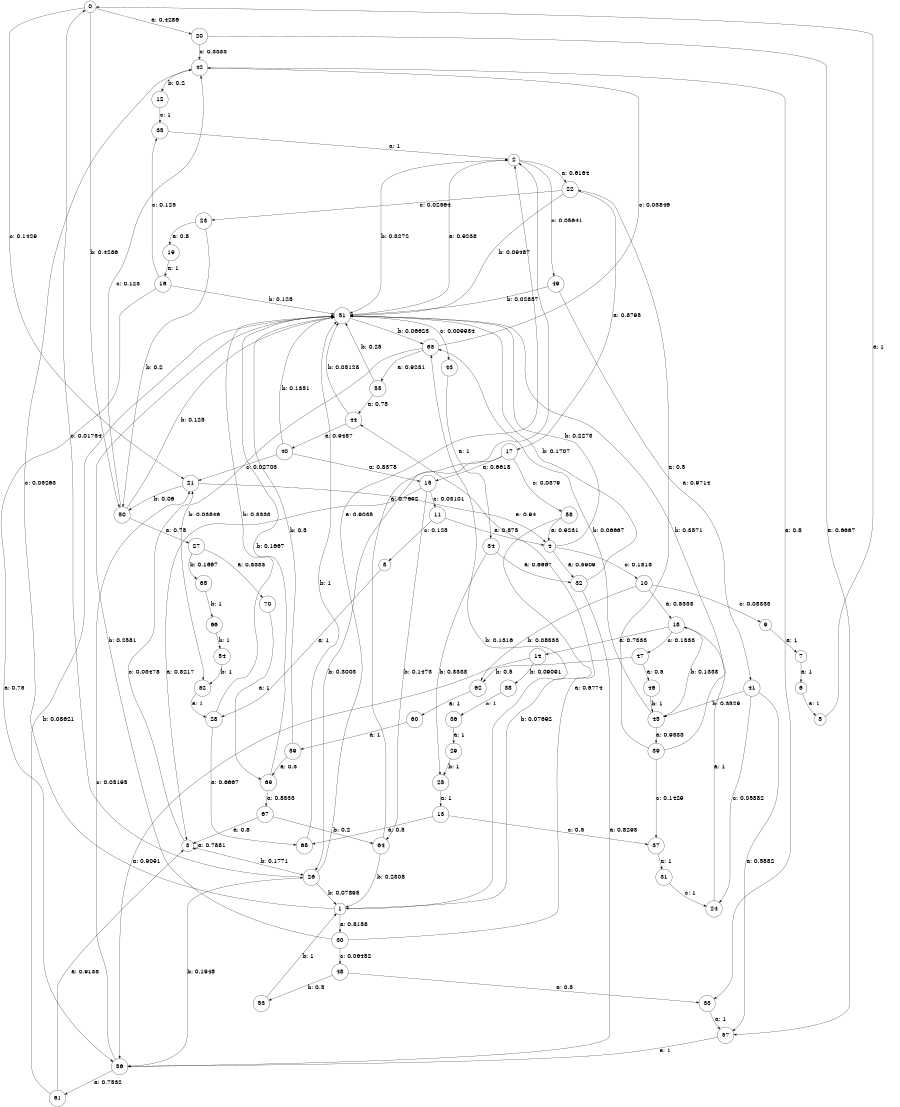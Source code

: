 digraph "d2-400nw-t0-cen-SML" {
size = "6,8.5";
ratio = "fill";
node [shape = circle];
node [fontsize = 24];
edge [fontsize = 24];
0 -> 20 [label = "a: 0.4286   "];
0 -> 50 [label = "b: 0.4286   "];
0 -> 21 [label = "c: 0.1429   "];
1 -> 30 [label = "a: 0.8158   "];
1 -> 63 [label = "b: 0.1316   "];
1 -> 42 [label = "c: 0.05263  "];
2 -> 22 [label = "a: 0.6164   "];
2 -> 51 [label = "b: 0.3272   "];
2 -> 49 [label = "c: 0.05641  "];
3 -> 3 [label = "a: 0.7881   "];
3 -> 26 [label = "b: 0.1771   "];
3 -> 21 [label = "c: 0.03478  "];
4 -> 32 [label = "a: 0.5909   "];
4 -> 51 [label = "b: 0.2273   "];
4 -> 10 [label = "c: 0.1818   "];
5 -> 0 [label = "a: 1        "];
6 -> 5 [label = "a: 1        "];
7 -> 6 [label = "a: 1        "];
8 -> 28 [label = "a: 1        "];
9 -> 7 [label = "a: 1        "];
10 -> 18 [label = "a: 0.8333   "];
10 -> 62 [label = "b: 0.08333  "];
10 -> 9 [label = "c: 0.08333  "];
11 -> 4 [label = "a: 0.875    "];
11 -> 8 [label = "c: 0.125    "];
12 -> 35 [label = "c: 1        "];
13 -> 68 [label = "a: 0.5      "];
13 -> 37 [label = "c: 0.5      "];
14 -> 56 [label = "a: 0.9091   "];
14 -> 38 [label = "b: 0.09091  "];
15 -> 3 [label = "a: 0.8217   "];
15 -> 64 [label = "b: 0.1473   "];
15 -> 11 [label = "c: 0.03101  "];
16 -> 56 [label = "a: 0.75     "];
16 -> 51 [label = "b: 0.125    "];
16 -> 35 [label = "c: 0.125    "];
17 -> 15 [label = "a: 0.6618   "];
17 -> 26 [label = "b: 0.3003   "];
17 -> 58 [label = "c: 0.0379   "];
18 -> 14 [label = "a: 0.7333   "];
18 -> 45 [label = "b: 0.1333   "];
18 -> 47 [label = "c: 0.1333   "];
19 -> 16 [label = "a: 1        "];
20 -> 57 [label = "a: 0.6667   "];
20 -> 42 [label = "c: 0.3333   "];
21 -> 4 [label = "a: 0.94     "];
21 -> 50 [label = "b: 0.06     "];
22 -> 17 [label = "a: 0.8795   "];
22 -> 51 [label = "b: 0.09487  "];
22 -> 23 [label = "c: 0.02564  "];
23 -> 19 [label = "a: 0.8      "];
23 -> 50 [label = "b: 0.2      "];
24 -> 18 [label = "a: 1        "];
25 -> 13 [label = "a: 1        "];
26 -> 2 [label = "a: 0.9035   "];
26 -> 1 [label = "b: 0.07895  "];
26 -> 0 [label = "c: 0.01754  "];
27 -> 70 [label = "a: 0.8333   "];
27 -> 65 [label = "b: 0.1667   "];
28 -> 68 [label = "a: 0.6667   "];
28 -> 51 [label = "b: 0.3333   "];
29 -> 25 [label = "b: 1        "];
30 -> 44 [label = "a: 0.6774   "];
30 -> 51 [label = "b: 0.2581   "];
30 -> 48 [label = "c: 0.06452  "];
31 -> 24 [label = "c: 1        "];
32 -> 56 [label = "a: 0.8293   "];
32 -> 51 [label = "b: 0.1707   "];
33 -> 57 [label = "a: 1        "];
34 -> 32 [label = "a: 0.6667   "];
34 -> 25 [label = "b: 0.3333   "];
35 -> 2 [label = "a: 1        "];
36 -> 29 [label = "a: 1        "];
37 -> 31 [label = "a: 1        "];
38 -> 36 [label = "c: 1        "];
39 -> 22 [label = "a: 0.5      "];
39 -> 51 [label = "b: 0.3571   "];
39 -> 37 [label = "c: 0.1429   "];
40 -> 15 [label = "a: 0.8378   "];
40 -> 51 [label = "b: 0.1351   "];
40 -> 21 [label = "c: 0.02703  "];
41 -> 57 [label = "a: 0.5882   "];
41 -> 45 [label = "b: 0.3529   "];
41 -> 24 [label = "c: 0.05882  "];
42 -> 33 [label = "a: 0.8      "];
42 -> 12 [label = "b: 0.2      "];
43 -> 34 [label = "a: 1        "];
44 -> 40 [label = "a: 0.9487   "];
44 -> 51 [label = "b: 0.05128  "];
45 -> 39 [label = "a: 0.9333   "];
45 -> 63 [label = "b: 0.06667  "];
46 -> 45 [label = "b: 1        "];
47 -> 46 [label = "a: 0.5      "];
47 -> 62 [label = "b: 0.5      "];
48 -> 33 [label = "a: 0.5      "];
48 -> 53 [label = "b: 0.5      "];
49 -> 41 [label = "a: 0.9714   "];
49 -> 51 [label = "b: 0.02857  "];
50 -> 27 [label = "a: 0.75     "];
50 -> 51 [label = "b: 0.125    "];
50 -> 42 [label = "c: 0.125    "];
51 -> 2 [label = "a: 0.9238   "];
51 -> 63 [label = "b: 0.06623  "];
51 -> 43 [label = "c: 0.009934  "];
52 -> 28 [label = "a: 1        "];
53 -> 1 [label = "b: 1        "];
54 -> 52 [label = "b: 1        "];
55 -> 44 [label = "a: 0.75     "];
55 -> 51 [label = "b: 0.25     "];
56 -> 61 [label = "a: 0.7532   "];
56 -> 26 [label = "b: 0.1948   "];
56 -> 21 [label = "c: 0.05195  "];
57 -> 56 [label = "a: 1        "];
58 -> 4 [label = "a: 0.9231   "];
58 -> 1 [label = "b: 0.07692  "];
59 -> 69 [label = "a: 0.5      "];
59 -> 51 [label = "b: 0.5      "];
60 -> 59 [label = "a: 1        "];
61 -> 3 [label = "a: 0.9138   "];
61 -> 51 [label = "b: 0.08621  "];
62 -> 60 [label = "a: 1        "];
63 -> 55 [label = "a: 0.9231   "];
63 -> 52 [label = "b: 0.03846  "];
63 -> 42 [label = "c: 0.03846  "];
64 -> 2 [label = "a: 0.7692   "];
64 -> 1 [label = "b: 0.2308   "];
65 -> 66 [label = "b: 1        "];
66 -> 54 [label = "b: 1        "];
67 -> 3 [label = "a: 0.8      "];
67 -> 64 [label = "b: 0.2      "];
68 -> 51 [label = "b: 1        "];
69 -> 67 [label = "a: 0.8333   "];
69 -> 51 [label = "b: 0.1667   "];
70 -> 69 [label = "a: 1        "];
}